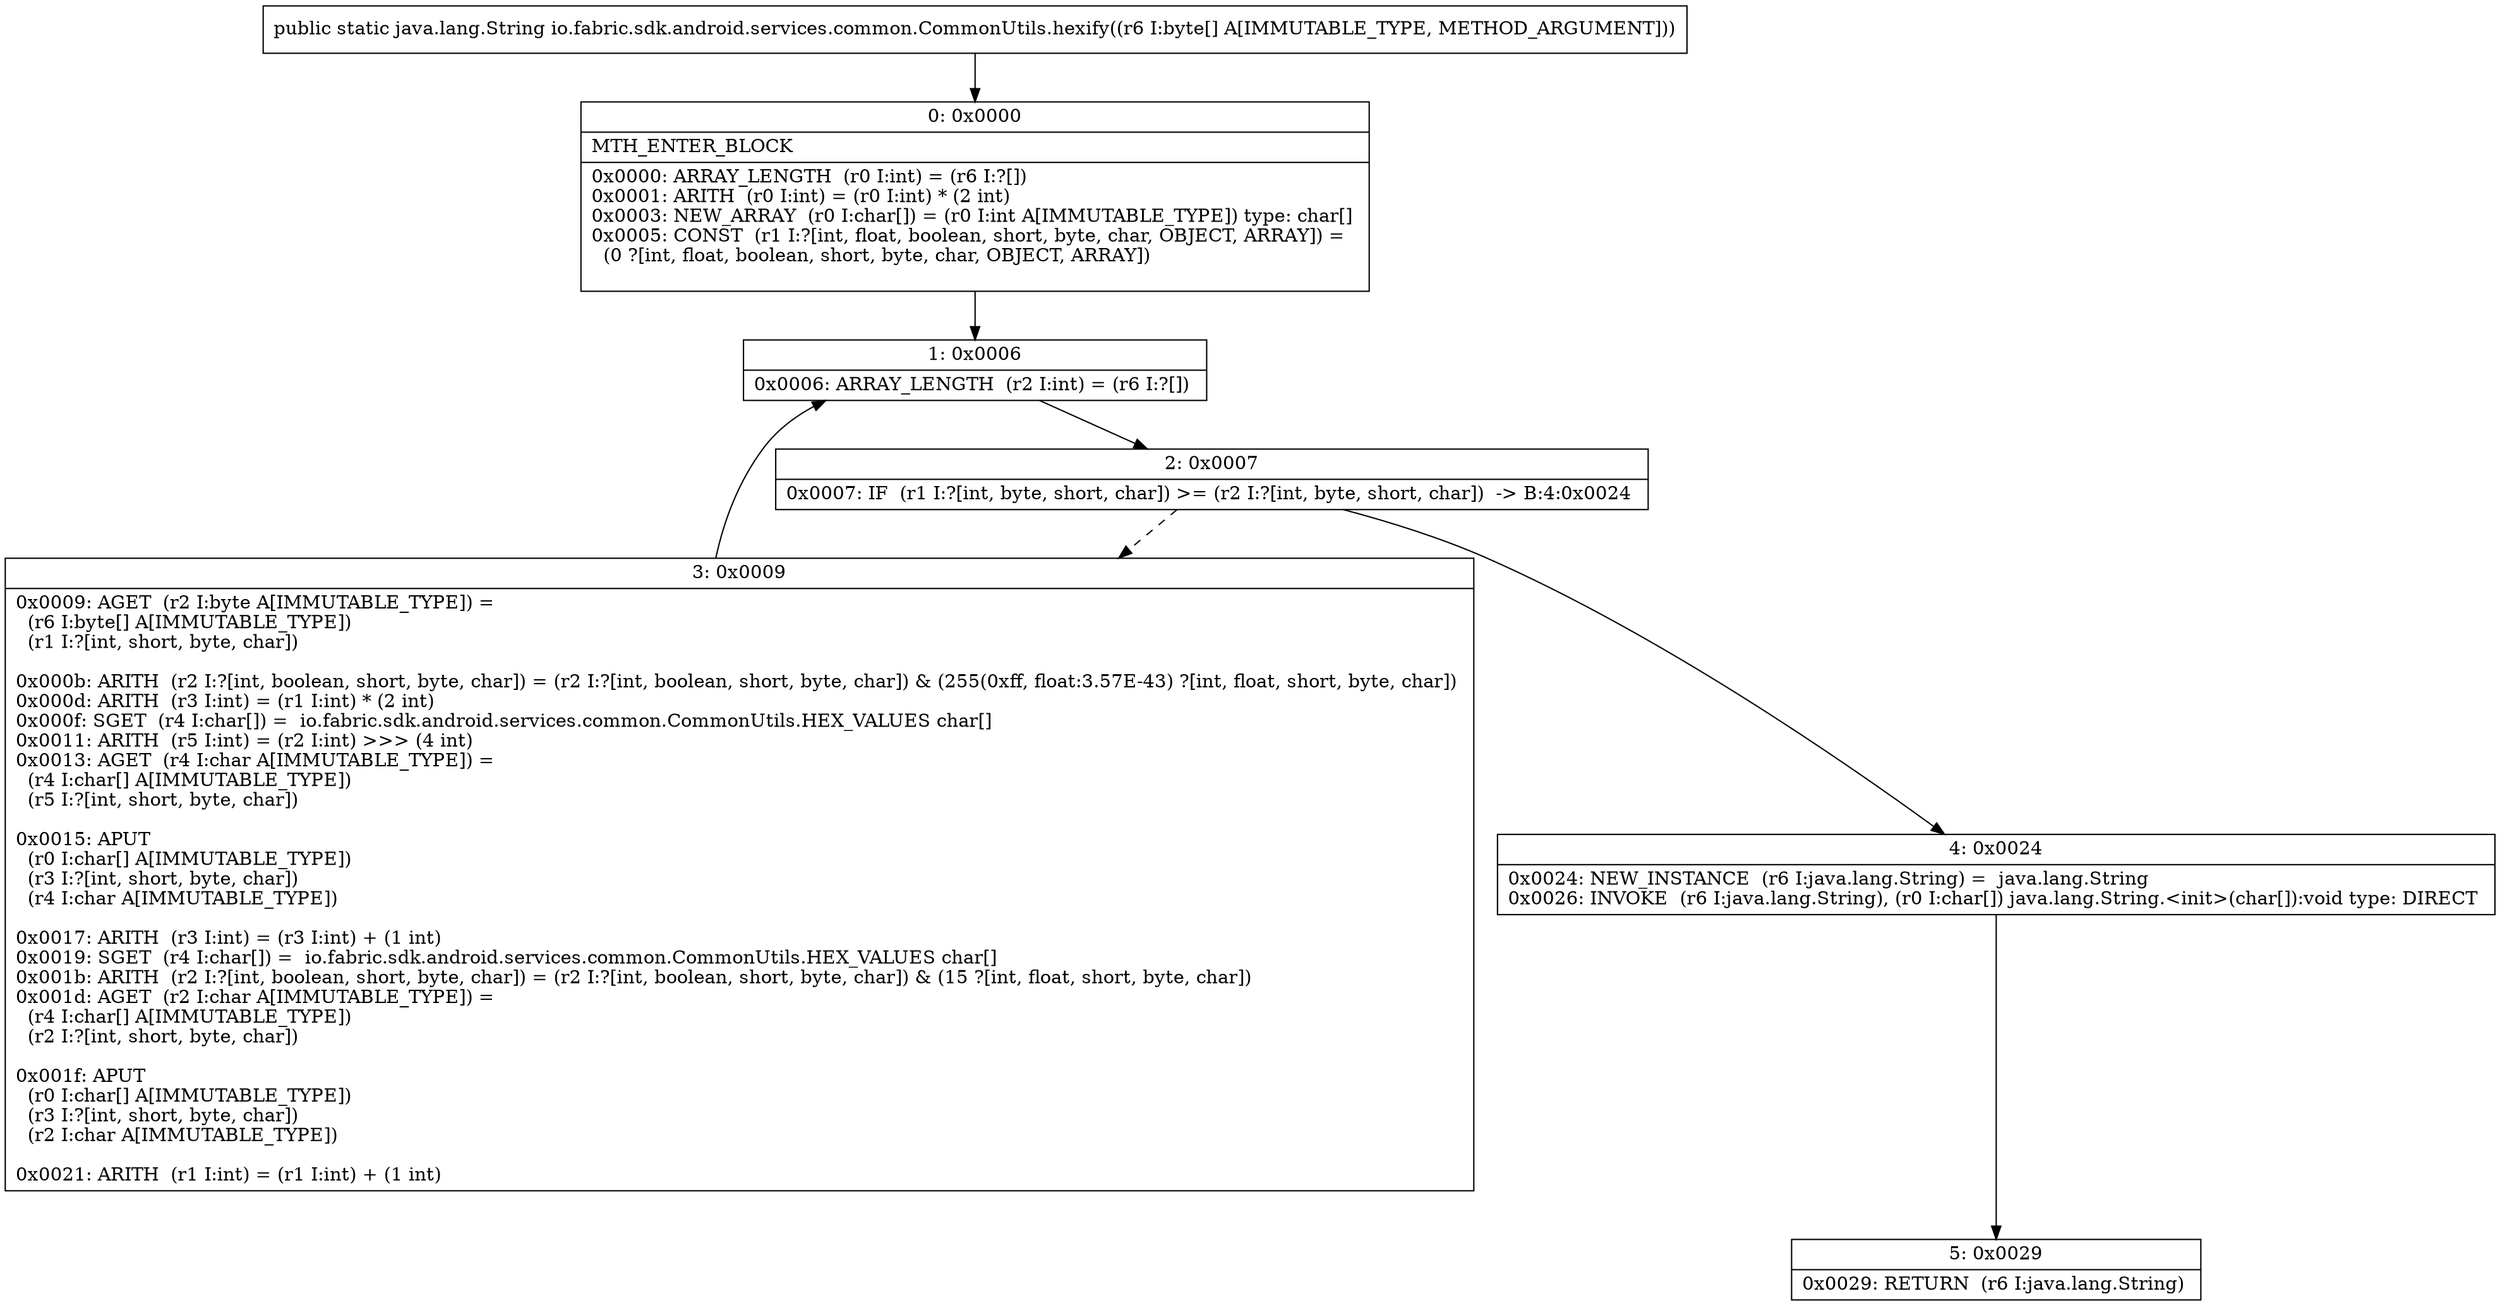 digraph "CFG forio.fabric.sdk.android.services.common.CommonUtils.hexify([B)Ljava\/lang\/String;" {
Node_0 [shape=record,label="{0\:\ 0x0000|MTH_ENTER_BLOCK\l|0x0000: ARRAY_LENGTH  (r0 I:int) = (r6 I:?[]) \l0x0001: ARITH  (r0 I:int) = (r0 I:int) * (2 int) \l0x0003: NEW_ARRAY  (r0 I:char[]) = (r0 I:int A[IMMUTABLE_TYPE]) type: char[] \l0x0005: CONST  (r1 I:?[int, float, boolean, short, byte, char, OBJECT, ARRAY]) = \l  (0 ?[int, float, boolean, short, byte, char, OBJECT, ARRAY])\l \l}"];
Node_1 [shape=record,label="{1\:\ 0x0006|0x0006: ARRAY_LENGTH  (r2 I:int) = (r6 I:?[]) \l}"];
Node_2 [shape=record,label="{2\:\ 0x0007|0x0007: IF  (r1 I:?[int, byte, short, char]) \>= (r2 I:?[int, byte, short, char])  \-\> B:4:0x0024 \l}"];
Node_3 [shape=record,label="{3\:\ 0x0009|0x0009: AGET  (r2 I:byte A[IMMUTABLE_TYPE]) = \l  (r6 I:byte[] A[IMMUTABLE_TYPE])\l  (r1 I:?[int, short, byte, char])\l \l0x000b: ARITH  (r2 I:?[int, boolean, short, byte, char]) = (r2 I:?[int, boolean, short, byte, char]) & (255(0xff, float:3.57E\-43) ?[int, float, short, byte, char]) \l0x000d: ARITH  (r3 I:int) = (r1 I:int) * (2 int) \l0x000f: SGET  (r4 I:char[]) =  io.fabric.sdk.android.services.common.CommonUtils.HEX_VALUES char[] \l0x0011: ARITH  (r5 I:int) = (r2 I:int) \>\>\> (4 int) \l0x0013: AGET  (r4 I:char A[IMMUTABLE_TYPE]) = \l  (r4 I:char[] A[IMMUTABLE_TYPE])\l  (r5 I:?[int, short, byte, char])\l \l0x0015: APUT  \l  (r0 I:char[] A[IMMUTABLE_TYPE])\l  (r3 I:?[int, short, byte, char])\l  (r4 I:char A[IMMUTABLE_TYPE])\l \l0x0017: ARITH  (r3 I:int) = (r3 I:int) + (1 int) \l0x0019: SGET  (r4 I:char[]) =  io.fabric.sdk.android.services.common.CommonUtils.HEX_VALUES char[] \l0x001b: ARITH  (r2 I:?[int, boolean, short, byte, char]) = (r2 I:?[int, boolean, short, byte, char]) & (15 ?[int, float, short, byte, char]) \l0x001d: AGET  (r2 I:char A[IMMUTABLE_TYPE]) = \l  (r4 I:char[] A[IMMUTABLE_TYPE])\l  (r2 I:?[int, short, byte, char])\l \l0x001f: APUT  \l  (r0 I:char[] A[IMMUTABLE_TYPE])\l  (r3 I:?[int, short, byte, char])\l  (r2 I:char A[IMMUTABLE_TYPE])\l \l0x0021: ARITH  (r1 I:int) = (r1 I:int) + (1 int) \l}"];
Node_4 [shape=record,label="{4\:\ 0x0024|0x0024: NEW_INSTANCE  (r6 I:java.lang.String) =  java.lang.String \l0x0026: INVOKE  (r6 I:java.lang.String), (r0 I:char[]) java.lang.String.\<init\>(char[]):void type: DIRECT \l}"];
Node_5 [shape=record,label="{5\:\ 0x0029|0x0029: RETURN  (r6 I:java.lang.String) \l}"];
MethodNode[shape=record,label="{public static java.lang.String io.fabric.sdk.android.services.common.CommonUtils.hexify((r6 I:byte[] A[IMMUTABLE_TYPE, METHOD_ARGUMENT])) }"];
MethodNode -> Node_0;
Node_0 -> Node_1;
Node_1 -> Node_2;
Node_2 -> Node_3[style=dashed];
Node_2 -> Node_4;
Node_3 -> Node_1;
Node_4 -> Node_5;
}

